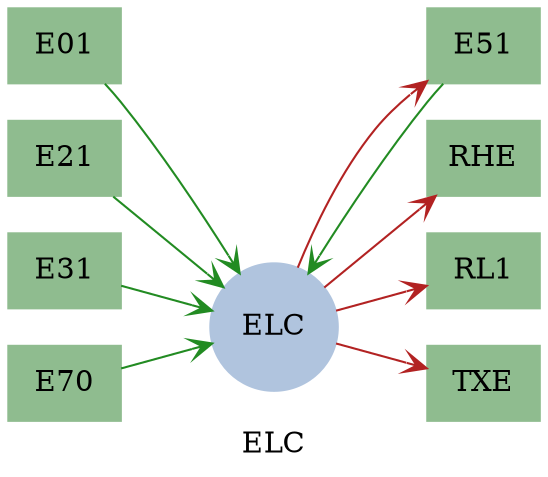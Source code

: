 // This file is generated by the --graph_format option of the Temoa model.  It
// is a Graphviz DOT language text description of a Temoa model instance.  For
// the curious, Graphviz will read this file to create an equivalent image in
// a number of formats, including SVG, PNG, GIF, and PDF.  For example, here
// is how one might invoke Graphviz to create an SVG image from the dot file.
//
// dot -Tsvg -o model.svg model.dot
//
// For more information, see the Graphviz homepage: http://graphviz.org/

// This particular file is the dot language description of the flow of energy
// via the carrier 'ELC'.

strict digraph Temoa_energy_carrier {
	label = "ELC"

	color       = "black";
	compound    = "True";
	concentrate = "True";
	rankdir     = "LR";
	splines     = "True";

	// Default node attributes
	node [ style="filled" ] ;

	// Default edge attributes
	edge [
	  arrowhead      = "vee",
	  fontsize       = "8",
	  label          = "   ",
	  labelfloat     = "false",
	  len            = "2",
	  weight         = "0.5",
	] ;


	// Define individual nodes (and non-default characteristics)
	subgraph techs {
		node [ color="darkseagreen", shape="box" ] ;

		"E01" [ href="../processes/process_E01.svg" ] ;
		"E21" [ href="../processes/process_E21.svg" ] ;
		"E31" [ href="../processes/process_E31.svg" ] ;
		"E51" [ href="../processes/process_E51.svg" ] ;
		"E70" [ href="../processes/process_E70.svg" ] ;
		"RHE" [ href="../processes/process_RHE.svg" ] ;
		"RL1" [ href="../processes/process_RL1.svg" ] ;
		"TXE" [ href="../processes/process_TXE.svg" ] ;
	}

	subgraph energy_carriers {
		node [ color="lightsteelblue", shape="circle" ] ;

		"ELC" [ href="../simple_model.svg" ] ;
	}

	// Define individual edges (and non-default characteristics)
	subgraph outputs {
		edge [ color="forestgreen" ] ;

		"E01" -> "ELC" ;
		"E21" -> "ELC" ;
		"E31" -> "ELC" ;
		"E51" -> "ELC" ;
		"E70" -> "ELC" ;
	}

	subgraph inputs {
		edge [ color="firebrick" ] ;

		"ELC" -> "E51" ;
		"ELC" -> "RHE" ;
		"ELC" -> "RL1" ;
		"ELC" -> "TXE" ;
	}
}
